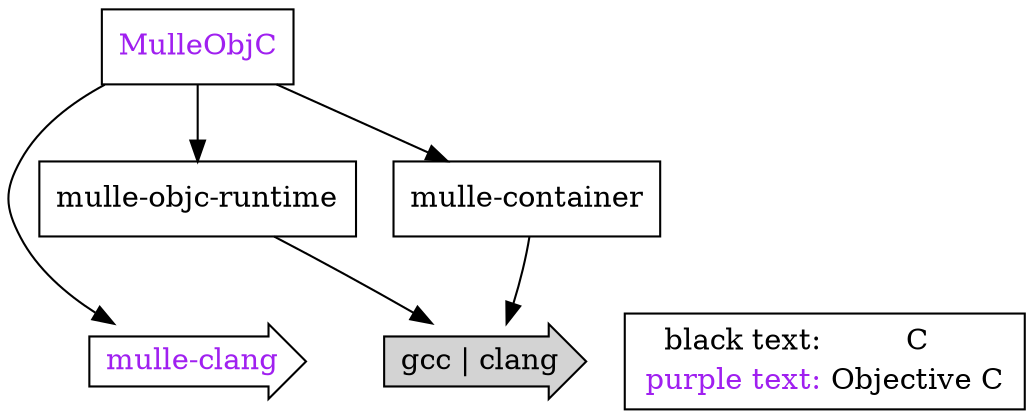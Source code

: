 digraph settings
{
   node [shape=record];


   { rank = source; "MulleObjC" }
   { rank = same; "mulle-container"; "mulle-objc-runtime" } ->
   { rank = same; "mulle-clang "; "gcc | clang "} [ style="invis" ]

   "mulle-clang "   [ shape="rarrow" fontcolor = "purple" ];
   "gcc | clang "   [ style=filled fillcolor="lightgray" shape="rarrow" ];

   MulleObjC [ fontcolor = "purple"];

   "mulle-objc-runtime"
   "mulle-container"

   MulleObjC -> "mulle-clang ";
   MulleObjC -> "mulle-objc-runtime";
   MulleObjC -> "mulle-container";
   "mulle-container"    -> "gcc | clang ";
   "mulle-objc-runtime" -> "gcc | clang ";


 	subgraph legend {
    label = "Legend";
    key [label=<<table border="0" cellpadding="2" cellspacing="0" cellborder="0">
			       <tr><td align="right"><font color="#000000">black text:</font></td><td>C</td></tr>
			       <tr><td align="right"><font color="#a020f0">purple text:</font></td><td>Objective C</td></tr>
			      </table>>]
 	}
}
